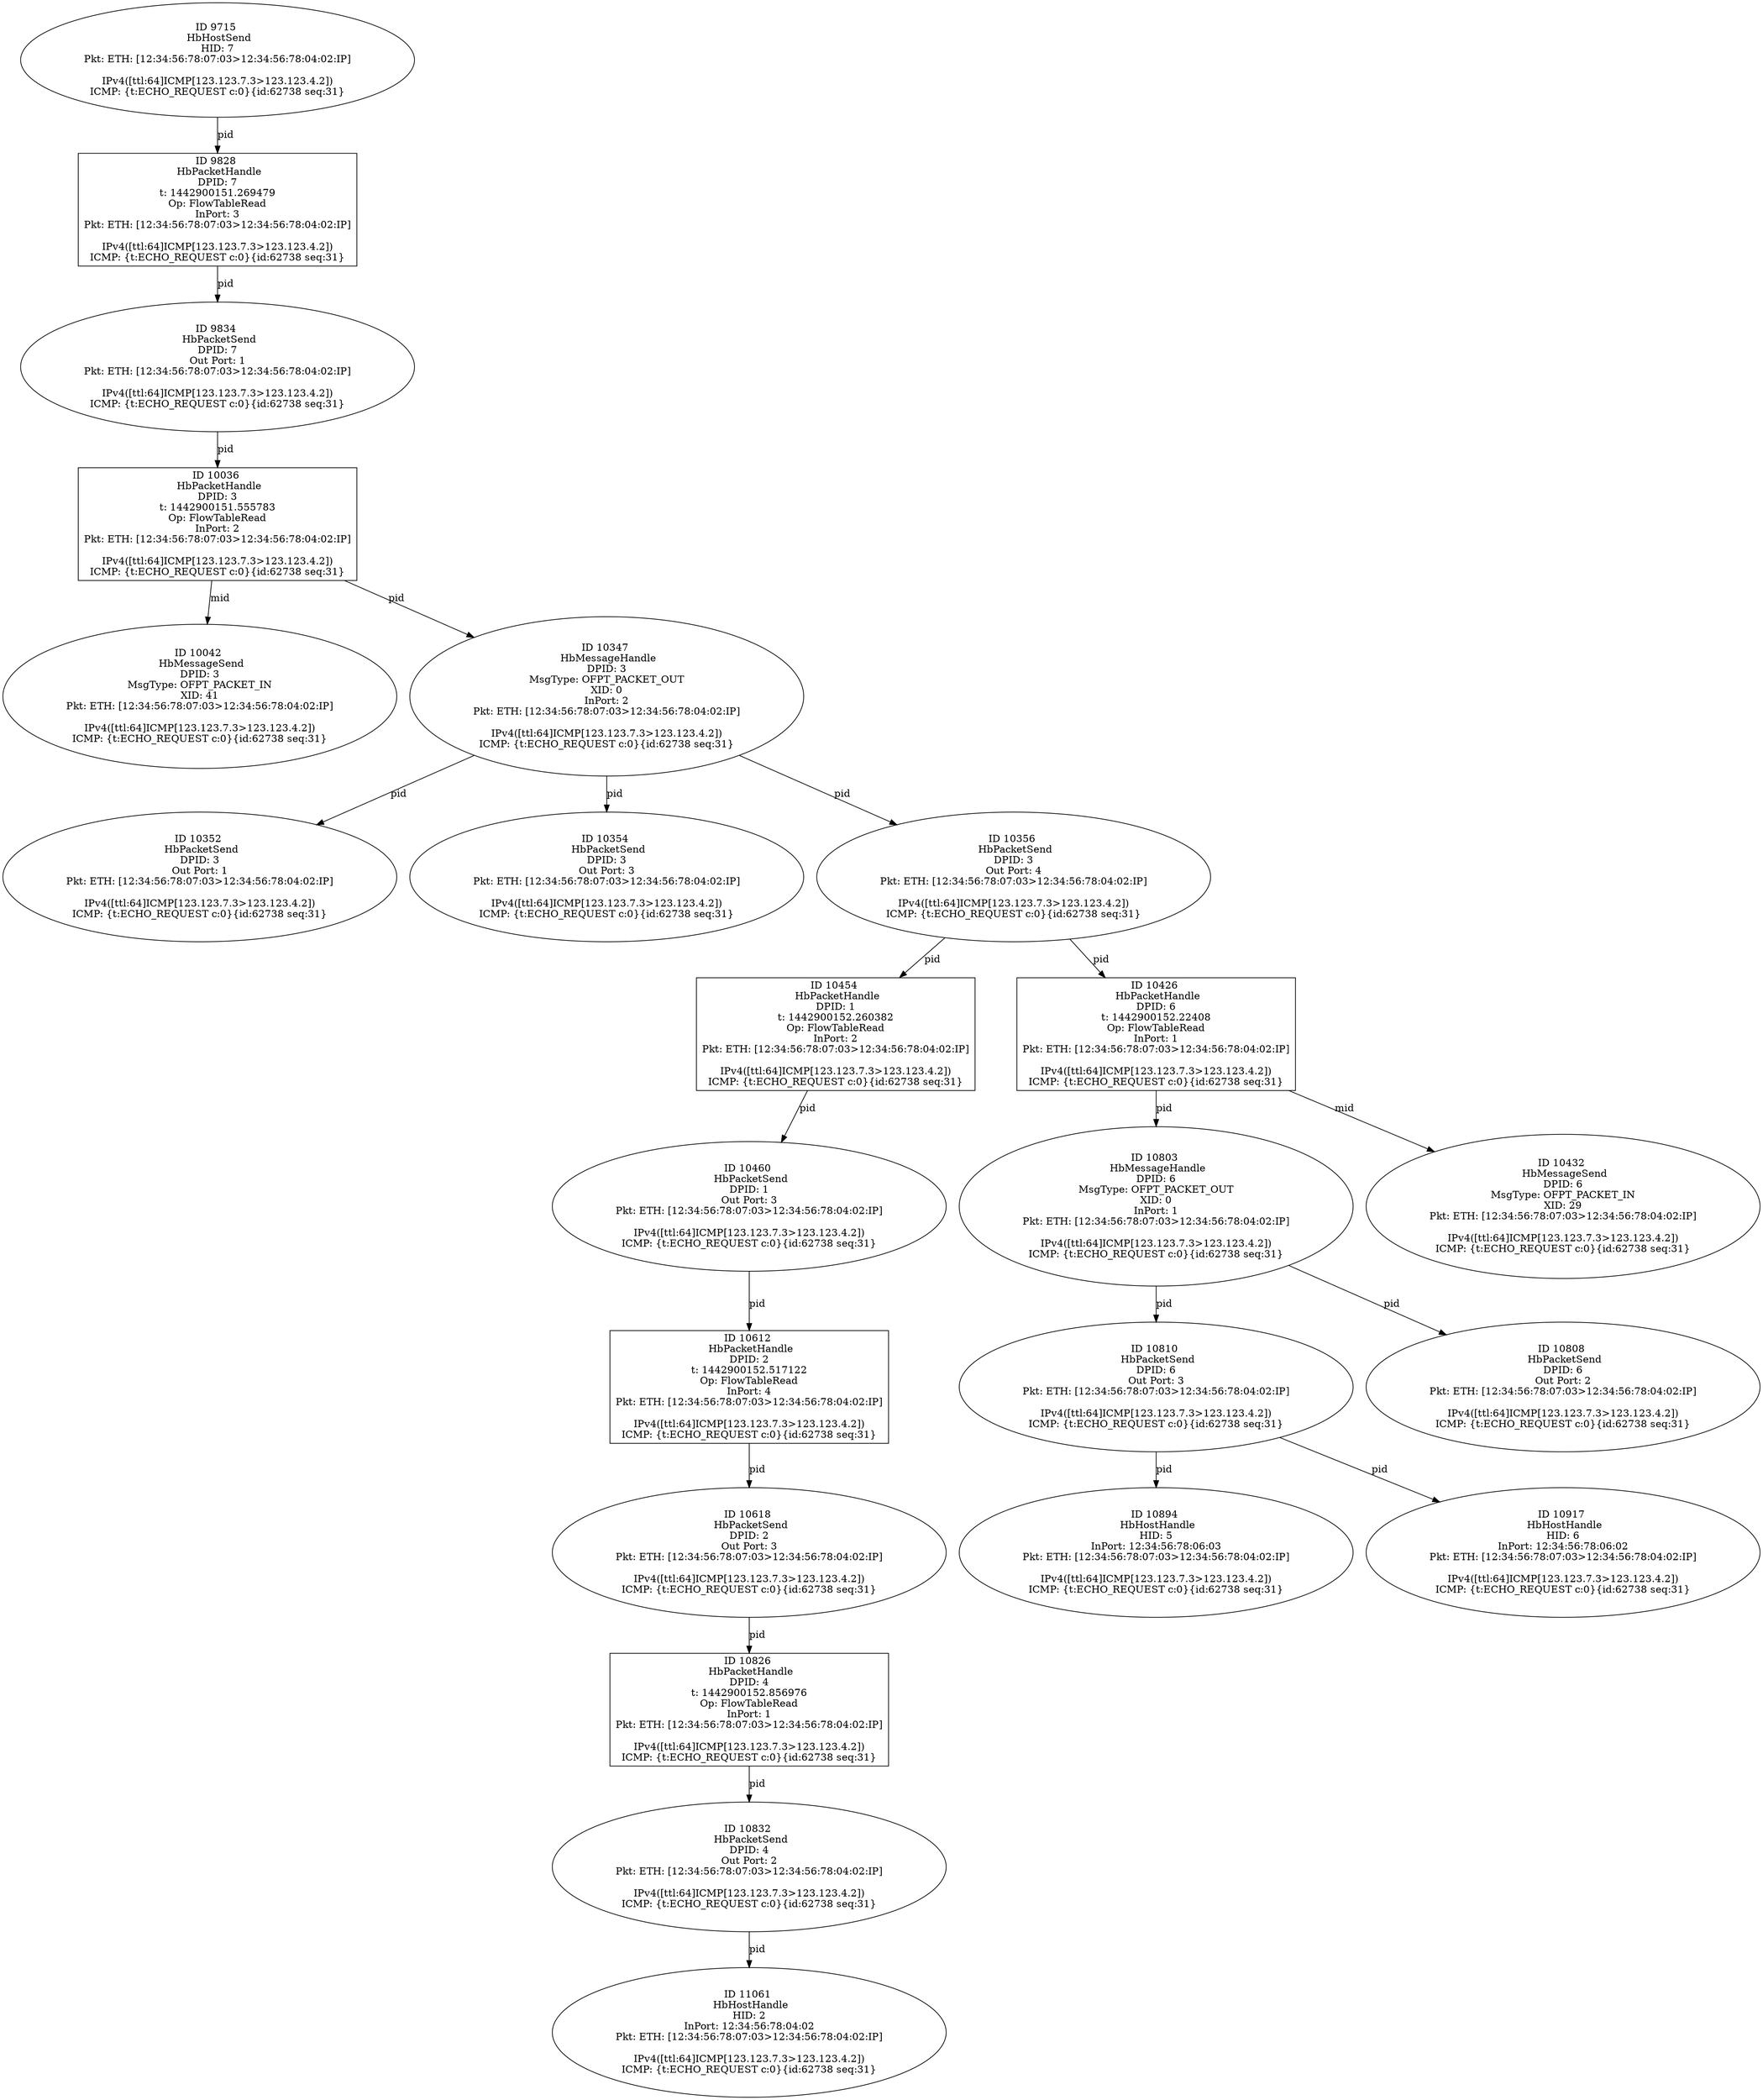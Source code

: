 strict digraph G {
10894 [shape=oval, event=<hb_events.HbHostHandle object at 0x10a1642d0>, label="ID 10894 
 HbHostHandle
HID: 5
InPort: 12:34:56:78:06:03
Pkt: ETH: [12:34:56:78:07:03>12:34:56:78:04:02:IP]

IPv4([ttl:64]ICMP[123.123.7.3>123.123.4.2])
ICMP: {t:ECHO_REQUEST c:0}{id:62738 seq:31}"];
10810 [shape=oval, event=<hb_events.HbPacketSend object at 0x10a1304d0>, label="ID 10810 
 HbPacketSend
DPID: 6
Out Port: 3
Pkt: ETH: [12:34:56:78:07:03>12:34:56:78:04:02:IP]

IPv4([ttl:64]ICMP[123.123.7.3>123.123.4.2])
ICMP: {t:ECHO_REQUEST c:0}{id:62738 seq:31}"];
10917 [shape=oval, event=<hb_events.HbHostHandle object at 0x10a18ab50>, label="ID 10917 
 HbHostHandle
HID: 6
InPort: 12:34:56:78:06:02
Pkt: ETH: [12:34:56:78:07:03>12:34:56:78:04:02:IP]

IPv4([ttl:64]ICMP[123.123.7.3>123.123.4.2])
ICMP: {t:ECHO_REQUEST c:0}{id:62738 seq:31}"];
10803 [shape=oval, event=<hb_events.HbMessageHandle object at 0x10a11e850>, label="ID 10803 
 HbMessageHandle
DPID: 6
MsgType: OFPT_PACKET_OUT
XID: 0
InPort: 1
Pkt: ETH: [12:34:56:78:07:03>12:34:56:78:04:02:IP]

IPv4([ttl:64]ICMP[123.123.7.3>123.123.4.2])
ICMP: {t:ECHO_REQUEST c:0}{id:62738 seq:31}"];
10036 [shape=box, event=<hb_events.HbPacketHandle object at 0x109e6b750>, label="ID 10036 
 HbPacketHandle
DPID: 3
t: 1442900151.555783
Op: FlowTableRead
InPort: 2
Pkt: ETH: [12:34:56:78:07:03>12:34:56:78:04:02:IP]

IPv4([ttl:64]ICMP[123.123.7.3>123.123.4.2])
ICMP: {t:ECHO_REQUEST c:0}{id:62738 seq:31}"];
11061 [shape=oval, event=<hb_events.HbHostHandle object at 0x10a22d710>, label="ID 11061 
 HbHostHandle
HID: 2
InPort: 12:34:56:78:04:02
Pkt: ETH: [12:34:56:78:07:03>12:34:56:78:04:02:IP]

IPv4([ttl:64]ICMP[123.123.7.3>123.123.4.2])
ICMP: {t:ECHO_REQUEST c:0}{id:62738 seq:31}"];
10808 [shape=oval, event=<hb_events.HbPacketSend object at 0x10a130350>, label="ID 10808 
 HbPacketSend
DPID: 6
Out Port: 2
Pkt: ETH: [12:34:56:78:07:03>12:34:56:78:04:02:IP]

IPv4([ttl:64]ICMP[123.123.7.3>123.123.4.2])
ICMP: {t:ECHO_REQUEST c:0}{id:62738 seq:31}"];
10612 [shape=box, event=<hb_events.HbPacketHandle object at 0x10a0760d0>, label="ID 10612 
 HbPacketHandle
DPID: 2
t: 1442900152.517122
Op: FlowTableRead
InPort: 4
Pkt: ETH: [12:34:56:78:07:03>12:34:56:78:04:02:IP]

IPv4([ttl:64]ICMP[123.123.7.3>123.123.4.2])
ICMP: {t:ECHO_REQUEST c:0}{id:62738 seq:31}"];
10042 [shape=oval, event=<hb_events.HbMessageSend object at 0x109e71090>, label="ID 10042 
 HbMessageSend
DPID: 3
MsgType: OFPT_PACKET_IN
XID: 41
Pkt: ETH: [12:34:56:78:07:03>12:34:56:78:04:02:IP]

IPv4([ttl:64]ICMP[123.123.7.3>123.123.4.2])
ICMP: {t:ECHO_REQUEST c:0}{id:62738 seq:31}"];
10432 [shape=oval, event=<hb_events.HbMessageSend object at 0x109fbafd0>, label="ID 10432 
 HbMessageSend
DPID: 6
MsgType: OFPT_PACKET_IN
XID: 29
Pkt: ETH: [12:34:56:78:07:03>12:34:56:78:04:02:IP]

IPv4([ttl:64]ICMP[123.123.7.3>123.123.4.2])
ICMP: {t:ECHO_REQUEST c:0}{id:62738 seq:31}"];
10826 [shape=box, event=<hb_events.HbPacketHandle object at 0x10a14a090>, label="ID 10826 
 HbPacketHandle
DPID: 4
t: 1442900152.856976
Op: FlowTableRead
InPort: 1
Pkt: ETH: [12:34:56:78:07:03>12:34:56:78:04:02:IP]

IPv4([ttl:64]ICMP[123.123.7.3>123.123.4.2])
ICMP: {t:ECHO_REQUEST c:0}{id:62738 seq:31}"];
10832 [shape=oval, event=<hb_events.HbPacketSend object at 0x10a137ed0>, label="ID 10832 
 HbPacketSend
DPID: 4
Out Port: 2
Pkt: ETH: [12:34:56:78:07:03>12:34:56:78:04:02:IP]

IPv4([ttl:64]ICMP[123.123.7.3>123.123.4.2])
ICMP: {t:ECHO_REQUEST c:0}{id:62738 seq:31}"];
10454 [shape=box, event=<hb_events.HbPacketHandle object at 0x109fc7fd0>, label="ID 10454 
 HbPacketHandle
DPID: 1
t: 1442900152.260382
Op: FlowTableRead
InPort: 2
Pkt: ETH: [12:34:56:78:07:03>12:34:56:78:04:02:IP]

IPv4([ttl:64]ICMP[123.123.7.3>123.123.4.2])
ICMP: {t:ECHO_REQUEST c:0}{id:62738 seq:31}"];
10460 [shape=oval, event=<hb_events.HbPacketSend object at 0x109fd4c50>, label="ID 10460 
 HbPacketSend
DPID: 1
Out Port: 3
Pkt: ETH: [12:34:56:78:07:03>12:34:56:78:04:02:IP]

IPv4([ttl:64]ICMP[123.123.7.3>123.123.4.2])
ICMP: {t:ECHO_REQUEST c:0}{id:62738 seq:31}"];
10426 [shape=box, event=<hb_events.HbPacketHandle object at 0x109f929d0>, label="ID 10426 
 HbPacketHandle
DPID: 6
t: 1442900152.22408
Op: FlowTableRead
InPort: 1
Pkt: ETH: [12:34:56:78:07:03>12:34:56:78:04:02:IP]

IPv4([ttl:64]ICMP[123.123.7.3>123.123.4.2])
ICMP: {t:ECHO_REQUEST c:0}{id:62738 seq:31}"];
9828 [shape=box, event=<hb_events.HbPacketHandle object at 0x109dd6050>, label="ID 9828 
 HbPacketHandle
DPID: 7
t: 1442900151.269479
Op: FlowTableRead
InPort: 3
Pkt: ETH: [12:34:56:78:07:03>12:34:56:78:04:02:IP]

IPv4([ttl:64]ICMP[123.123.7.3>123.123.4.2])
ICMP: {t:ECHO_REQUEST c:0}{id:62738 seq:31}"];
9834 [shape=oval, event=<hb_events.HbPacketSend object at 0x109dc3750>, label="ID 9834 
 HbPacketSend
DPID: 7
Out Port: 1
Pkt: ETH: [12:34:56:78:07:03>12:34:56:78:04:02:IP]

IPv4([ttl:64]ICMP[123.123.7.3>123.123.4.2])
ICMP: {t:ECHO_REQUEST c:0}{id:62738 seq:31}"];
10347 [shape=oval, event=<hb_events.HbMessageHandle object at 0x109f72250>, label="ID 10347 
 HbMessageHandle
DPID: 3
MsgType: OFPT_PACKET_OUT
XID: 0
InPort: 2
Pkt: ETH: [12:34:56:78:07:03>12:34:56:78:04:02:IP]

IPv4([ttl:64]ICMP[123.123.7.3>123.123.4.2])
ICMP: {t:ECHO_REQUEST c:0}{id:62738 seq:31}"];
10352 [shape=oval, event=<hb_events.HbPacketSend object at 0x109f72850>, label="ID 10352 
 HbPacketSend
DPID: 3
Out Port: 1
Pkt: ETH: [12:34:56:78:07:03>12:34:56:78:04:02:IP]

IPv4([ttl:64]ICMP[123.123.7.3>123.123.4.2])
ICMP: {t:ECHO_REQUEST c:0}{id:62738 seq:31}"];
10354 [shape=oval, event=<hb_events.HbPacketSend object at 0x109f729d0>, label="ID 10354 
 HbPacketSend
DPID: 3
Out Port: 3
Pkt: ETH: [12:34:56:78:07:03>12:34:56:78:04:02:IP]

IPv4([ttl:64]ICMP[123.123.7.3>123.123.4.2])
ICMP: {t:ECHO_REQUEST c:0}{id:62738 seq:31}"];
9715 [shape=oval, event=<hb_events.HbHostSend object at 0x109d55b10>, label="ID 9715 
 HbHostSend
HID: 7
Pkt: ETH: [12:34:56:78:07:03>12:34:56:78:04:02:IP]

IPv4([ttl:64]ICMP[123.123.7.3>123.123.4.2])
ICMP: {t:ECHO_REQUEST c:0}{id:62738 seq:31}"];
10356 [shape=oval, event=<hb_events.HbPacketSend object at 0x109f72dd0>, label="ID 10356 
 HbPacketSend
DPID: 3
Out Port: 4
Pkt: ETH: [12:34:56:78:07:03>12:34:56:78:04:02:IP]

IPv4([ttl:64]ICMP[123.123.7.3>123.123.4.2])
ICMP: {t:ECHO_REQUEST c:0}{id:62738 seq:31}"];
10618 [shape=oval, event=<hb_events.HbPacketSend object at 0x10a05ce90>, label="ID 10618 
 HbPacketSend
DPID: 2
Out Port: 3
Pkt: ETH: [12:34:56:78:07:03>12:34:56:78:04:02:IP]

IPv4([ttl:64]ICMP[123.123.7.3>123.123.4.2])
ICMP: {t:ECHO_REQUEST c:0}{id:62738 seq:31}"];
10803 -> 10808  [rel=pid, label=pid];
10803 -> 10810  [rel=pid, label=pid];
10036 -> 10042  [rel=mid, label=mid];
10036 -> 10347  [rel=pid, label=pid];
10612 -> 10618  [rel=pid, label=pid];
10426 -> 10432  [rel=mid, label=mid];
10426 -> 10803  [rel=pid, label=pid];
10826 -> 10832  [rel=pid, label=pid];
10832 -> 11061  [rel=pid, label=pid];
10454 -> 10460  [rel=pid, label=pid];
10460 -> 10612  [rel=pid, label=pid];
10810 -> 10917  [rel=pid, label=pid];
10810 -> 10894  [rel=pid, label=pid];
9828 -> 9834  [rel=pid, label=pid];
9834 -> 10036  [rel=pid, label=pid];
10347 -> 10352  [rel=pid, label=pid];
10347 -> 10354  [rel=pid, label=pid];
10347 -> 10356  [rel=pid, label=pid];
9715 -> 9828  [rel=pid, label=pid];
10356 -> 10426  [rel=pid, label=pid];
10356 -> 10454  [rel=pid, label=pid];
10618 -> 10826  [rel=pid, label=pid];
}
